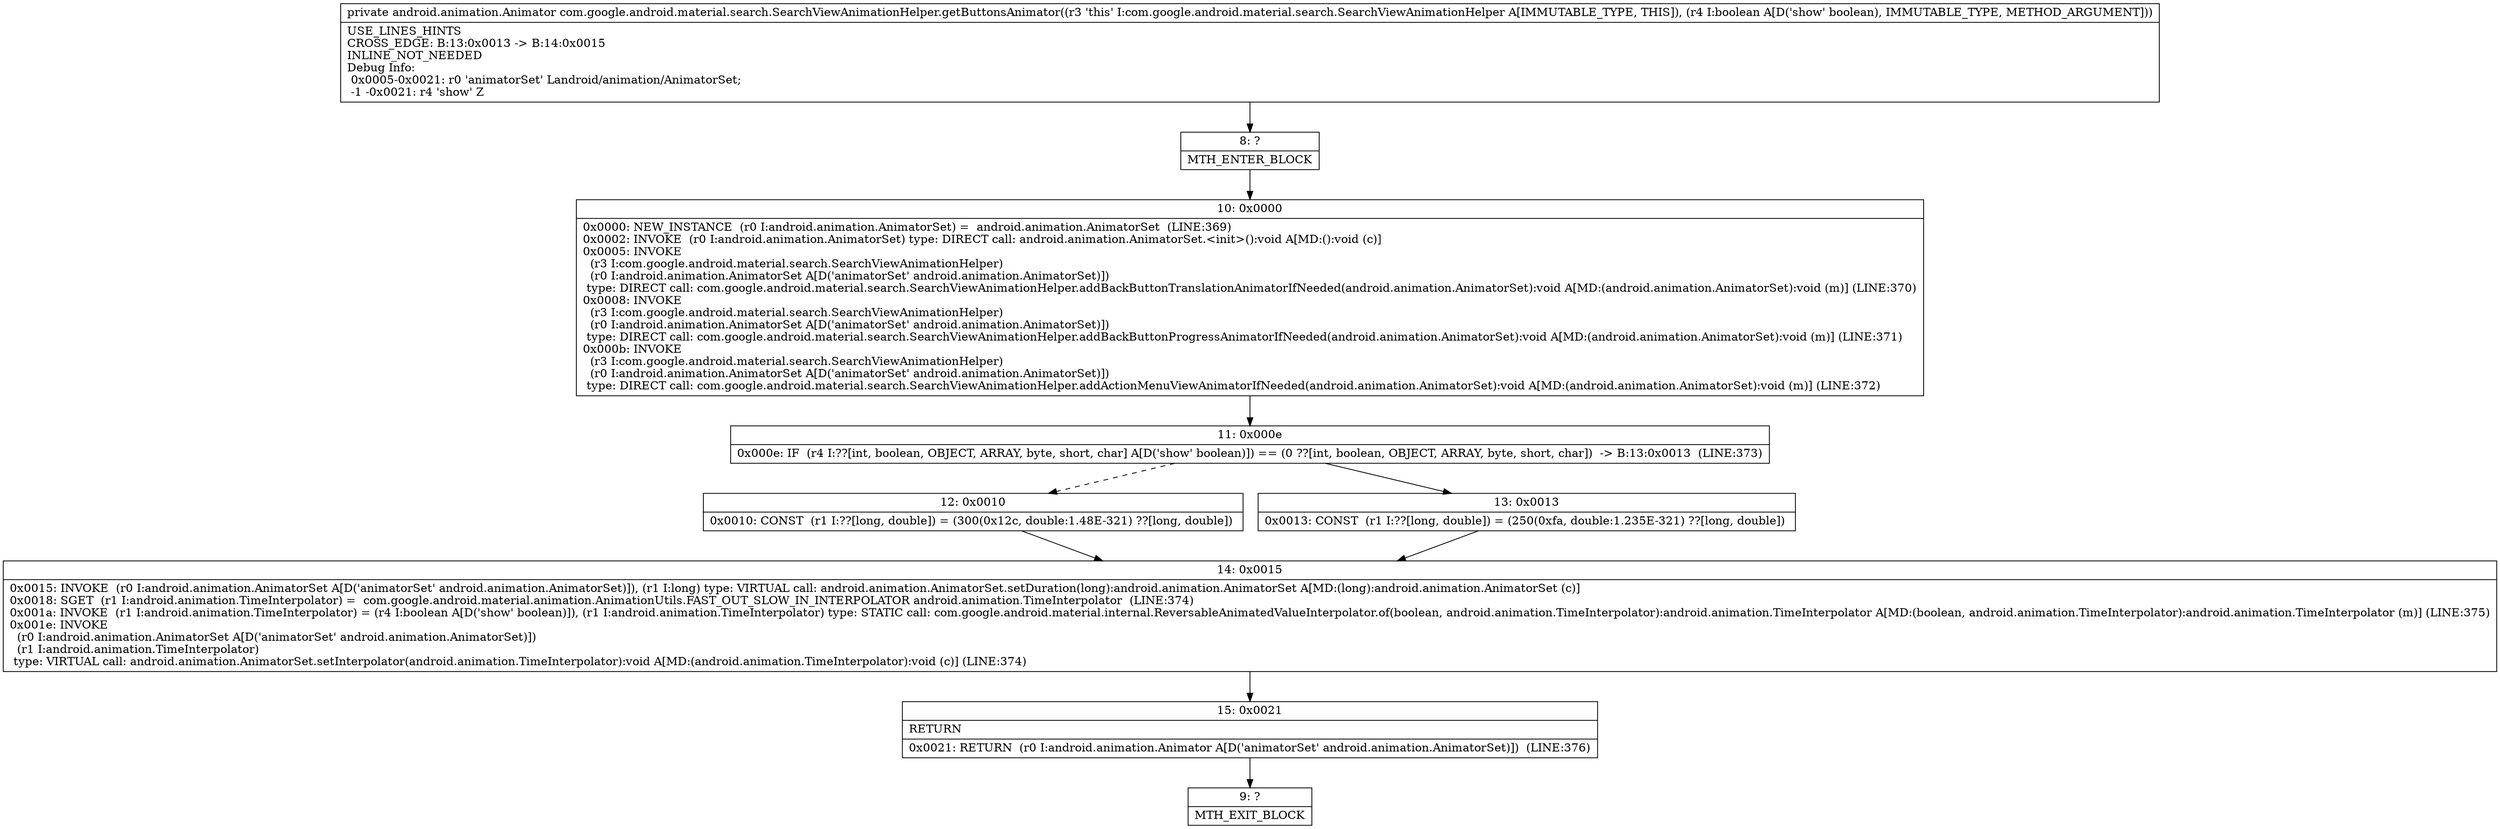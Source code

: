digraph "CFG forcom.google.android.material.search.SearchViewAnimationHelper.getButtonsAnimator(Z)Landroid\/animation\/Animator;" {
Node_8 [shape=record,label="{8\:\ ?|MTH_ENTER_BLOCK\l}"];
Node_10 [shape=record,label="{10\:\ 0x0000|0x0000: NEW_INSTANCE  (r0 I:android.animation.AnimatorSet) =  android.animation.AnimatorSet  (LINE:369)\l0x0002: INVOKE  (r0 I:android.animation.AnimatorSet) type: DIRECT call: android.animation.AnimatorSet.\<init\>():void A[MD:():void (c)]\l0x0005: INVOKE  \l  (r3 I:com.google.android.material.search.SearchViewAnimationHelper)\l  (r0 I:android.animation.AnimatorSet A[D('animatorSet' android.animation.AnimatorSet)])\l type: DIRECT call: com.google.android.material.search.SearchViewAnimationHelper.addBackButtonTranslationAnimatorIfNeeded(android.animation.AnimatorSet):void A[MD:(android.animation.AnimatorSet):void (m)] (LINE:370)\l0x0008: INVOKE  \l  (r3 I:com.google.android.material.search.SearchViewAnimationHelper)\l  (r0 I:android.animation.AnimatorSet A[D('animatorSet' android.animation.AnimatorSet)])\l type: DIRECT call: com.google.android.material.search.SearchViewAnimationHelper.addBackButtonProgressAnimatorIfNeeded(android.animation.AnimatorSet):void A[MD:(android.animation.AnimatorSet):void (m)] (LINE:371)\l0x000b: INVOKE  \l  (r3 I:com.google.android.material.search.SearchViewAnimationHelper)\l  (r0 I:android.animation.AnimatorSet A[D('animatorSet' android.animation.AnimatorSet)])\l type: DIRECT call: com.google.android.material.search.SearchViewAnimationHelper.addActionMenuViewAnimatorIfNeeded(android.animation.AnimatorSet):void A[MD:(android.animation.AnimatorSet):void (m)] (LINE:372)\l}"];
Node_11 [shape=record,label="{11\:\ 0x000e|0x000e: IF  (r4 I:??[int, boolean, OBJECT, ARRAY, byte, short, char] A[D('show' boolean)]) == (0 ??[int, boolean, OBJECT, ARRAY, byte, short, char])  \-\> B:13:0x0013  (LINE:373)\l}"];
Node_12 [shape=record,label="{12\:\ 0x0010|0x0010: CONST  (r1 I:??[long, double]) = (300(0x12c, double:1.48E\-321) ??[long, double]) \l}"];
Node_14 [shape=record,label="{14\:\ 0x0015|0x0015: INVOKE  (r0 I:android.animation.AnimatorSet A[D('animatorSet' android.animation.AnimatorSet)]), (r1 I:long) type: VIRTUAL call: android.animation.AnimatorSet.setDuration(long):android.animation.AnimatorSet A[MD:(long):android.animation.AnimatorSet (c)]\l0x0018: SGET  (r1 I:android.animation.TimeInterpolator) =  com.google.android.material.animation.AnimationUtils.FAST_OUT_SLOW_IN_INTERPOLATOR android.animation.TimeInterpolator  (LINE:374)\l0x001a: INVOKE  (r1 I:android.animation.TimeInterpolator) = (r4 I:boolean A[D('show' boolean)]), (r1 I:android.animation.TimeInterpolator) type: STATIC call: com.google.android.material.internal.ReversableAnimatedValueInterpolator.of(boolean, android.animation.TimeInterpolator):android.animation.TimeInterpolator A[MD:(boolean, android.animation.TimeInterpolator):android.animation.TimeInterpolator (m)] (LINE:375)\l0x001e: INVOKE  \l  (r0 I:android.animation.AnimatorSet A[D('animatorSet' android.animation.AnimatorSet)])\l  (r1 I:android.animation.TimeInterpolator)\l type: VIRTUAL call: android.animation.AnimatorSet.setInterpolator(android.animation.TimeInterpolator):void A[MD:(android.animation.TimeInterpolator):void (c)] (LINE:374)\l}"];
Node_15 [shape=record,label="{15\:\ 0x0021|RETURN\l|0x0021: RETURN  (r0 I:android.animation.Animator A[D('animatorSet' android.animation.AnimatorSet)])  (LINE:376)\l}"];
Node_9 [shape=record,label="{9\:\ ?|MTH_EXIT_BLOCK\l}"];
Node_13 [shape=record,label="{13\:\ 0x0013|0x0013: CONST  (r1 I:??[long, double]) = (250(0xfa, double:1.235E\-321) ??[long, double]) \l}"];
MethodNode[shape=record,label="{private android.animation.Animator com.google.android.material.search.SearchViewAnimationHelper.getButtonsAnimator((r3 'this' I:com.google.android.material.search.SearchViewAnimationHelper A[IMMUTABLE_TYPE, THIS]), (r4 I:boolean A[D('show' boolean), IMMUTABLE_TYPE, METHOD_ARGUMENT]))  | USE_LINES_HINTS\lCROSS_EDGE: B:13:0x0013 \-\> B:14:0x0015\lINLINE_NOT_NEEDED\lDebug Info:\l  0x0005\-0x0021: r0 'animatorSet' Landroid\/animation\/AnimatorSet;\l  \-1 \-0x0021: r4 'show' Z\l}"];
MethodNode -> Node_8;Node_8 -> Node_10;
Node_10 -> Node_11;
Node_11 -> Node_12[style=dashed];
Node_11 -> Node_13;
Node_12 -> Node_14;
Node_14 -> Node_15;
Node_15 -> Node_9;
Node_13 -> Node_14;
}

